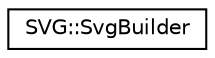 digraph "Graphical Class Hierarchy"
{
 // LATEX_PDF_SIZE
  edge [fontname="Helvetica",fontsize="10",labelfontname="Helvetica",labelfontsize="10"];
  node [fontname="Helvetica",fontsize="10",shape=record];
  rankdir="LR";
  Node0 [label="SVG::SvgBuilder",height=0.2,width=0.4,color="black", fillcolor="white", style="filled",URL="$classSVG_1_1SvgBuilder.html",tooltip=" "];
}
